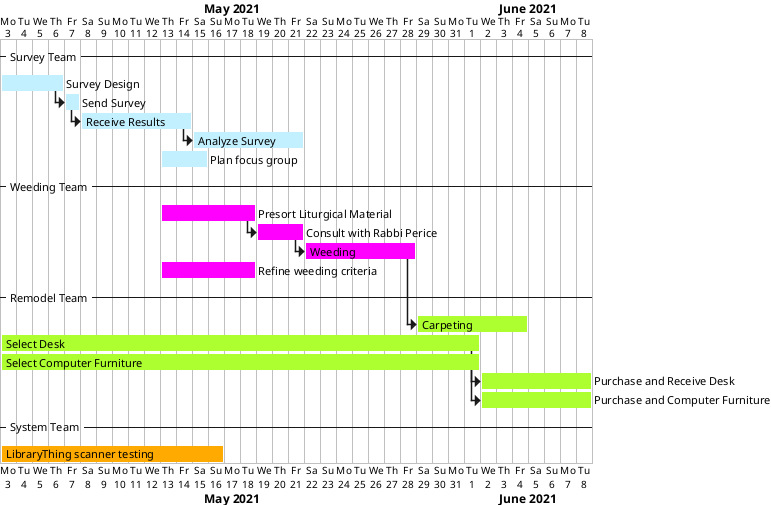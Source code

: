 
@startgantt

!$weeding_color="#FF00FF"
!$remodel_color="#ADFF2F"
!$survey_color="#C2F0FF"
!$system_color="#FFAA00"
printscale daily

Project starts 2021-05-03


-- Survey Team --

[Survey Design]  lasts 4 days
[Send Survey] lasts 1 day
[Send Survey] starts at [Survey Design]'s end
[Receive Results] starts at [Send Survey]'s end
[Receive Results] lasts 7 days
'note bottom
'    This will be anote as will this and this and this
'end note
[Analyze Survey] lasts 7 days
[Analyze Survey] starts at [Receive Results]'s end
[Plan focus group] lasts 3 days
[Plan focus group] starts 2021-05-13



[Survey Design] is colored in $survey_color
[Send Survey] is colored in $survey_color
[Receive Results] is colored in $survey_color
[Analyze Survey] is colored in $survey_color
[Plan focus group] is colored in $survey_color


-- Weeding Team --

[Presort Liturgical Material] lasts 6 days
[Presort Liturgical Material] starts 2021-05-13
[Consult with Rabbi Perice] lasts 3 days
[Weeding] lasts 7 days
[Consult with Rabbi Perice] starts at [Presort Liturgical Material]'s end
[Refine weeding criteria] lasts 6 days
[Refine weeding criteria] starts 2021-05-13
[Weeding] starts at [Consult with Rabbi Perice]'s end


[Refine weeding criteria] is colored in $weeding_color
[Presort Liturgical Material] is colored in $weeding_color
[Consult with Rabbi Perice] is colored in $weeding_color
[Weeding]  is colored in $weeding_color
[Consult with Rabbi Perice] is colored in $weeding_color

-- Remodel Team --


[Carpeting] lasts 7 days
[Carpeting] starts at [Weeding]'s end
[Carpeting] is colored in $remodel_color

[Select Desk] lasts 30 days
[Select Desk] is colored in $remodel_color

[Select Computer Furniture] lasts 30 days
[Select Computer Furniture] is colored in $remodel_color

[Purchase and Receive Desk] lasts 7 days
[Purchase and Receive Desk] starts after [Select Desk]'s end
[Purchase and Receive Desk] is colored in $remodel_color


[Purchase and Computer Furniture] lasts 7 days
[Purchase and Computer Furniture] starts after [Select Computer Furniture]'s end
[Purchase and Computer Furniture] is colored in $remodel_color


-- System Team --

[LibraryThing scanner testing] lasts 14 days
[LibraryThing scanner testing] lasts 14 days
[LibraryThing scanner testing] is colored in $system_color

'[testing] lasts 7 days

'[testing] starts 2021-07-01

'[testing] is colored in #FFAA00

@endgantt
